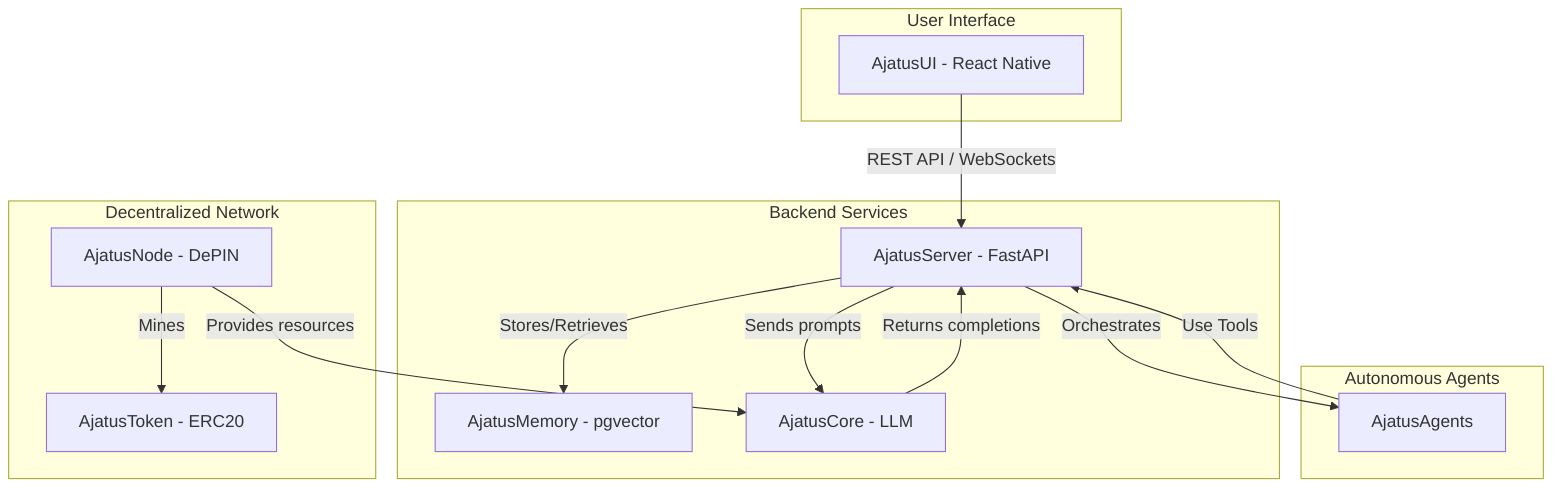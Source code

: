 graph TD
    subgraph User_Interface[User Interface]
        A[AjatusUI - React Native]
    end

    subgraph Backend_Services[Backend Services]
        B[AjatusServer - FastAPI]
        C[AjatusMemory - pgvector]
        D[AjatusCore - LLM]
    end

    subgraph Decentralized_Network[Decentralized Network]
        E[AjatusNode - DePIN]
        F[AjatusToken - ERC20]
    end

    subgraph Autonomous_Agents[Autonomous Agents]
        G[AjatusAgents]
    end

    A -->|REST API / WebSockets| B
    B -->|Orchestrates| G
    B -->|Stores/Retrieves| C
    B -->|Sends prompts| D
    D -->|Returns completions| B
    E -->|Provides resources| D
    E -->|Mines| F
    G -->|Use Tools| B